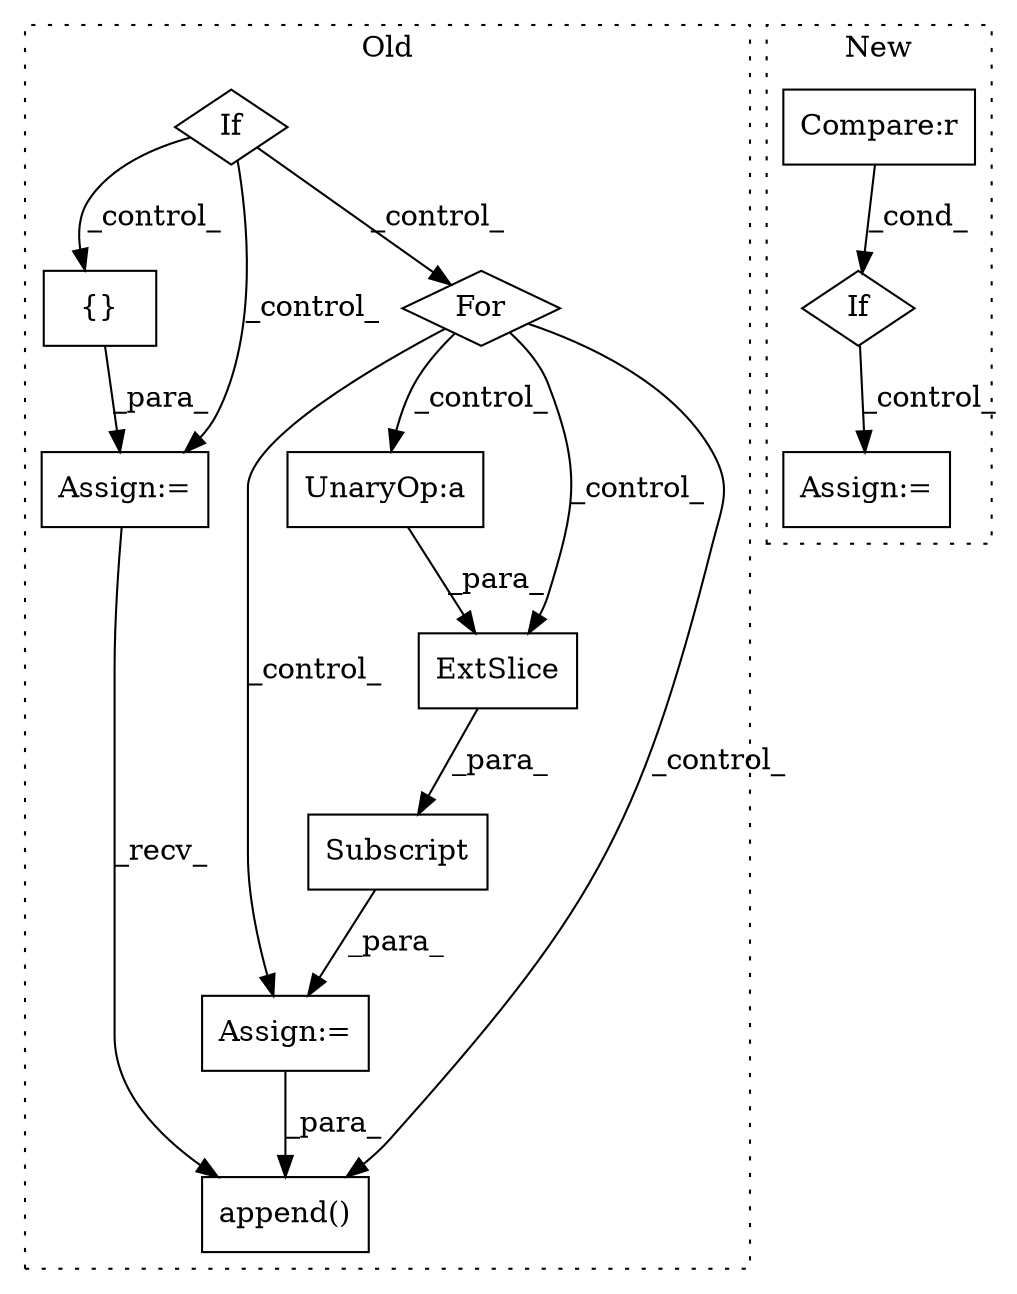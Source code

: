 digraph G {
subgraph cluster0 {
1 [label="append()" a="75" s="7911,7923" l="9,1" shape="box"];
5 [label="{}" a="59" s="7744,7746" l="1,0" shape="box"];
6 [label="ExtSlice" a="85" s="7876" l="1" shape="box"];
7 [label="Subscript" a="63" s="7876,0" l="12,0" shape="box"];
8 [label="For" a="107" s="7760,7800" l="4,18" shape="diamond"];
9 [label="Assign:=" a="68" s="7741" l="3" shape="box"];
10 [label="Assign:=" a="68" s="7873" l="3" shape="box"];
11 [label="If" a="96" s="7707,7726" l="3,14" shape="diamond"];
12 [label="UnaryOp:a" a="61" s="7882" l="2" shape="box"];
label = "Old";
style="dotted";
}
subgraph cluster1 {
2 [label="If" a="96" s="9401,9444" l="3,14" shape="diamond"];
3 [label="Assign:=" a="68" s="9464" l="3" shape="box"];
4 [label="Compare:r" a="40" s="9404" l="17" shape="box"];
label = "New";
style="dotted";
}
2 -> 3 [label="_control_"];
4 -> 2 [label="_cond_"];
5 -> 9 [label="_para_"];
6 -> 7 [label="_para_"];
7 -> 10 [label="_para_"];
8 -> 1 [label="_control_"];
8 -> 6 [label="_control_"];
8 -> 12 [label="_control_"];
8 -> 10 [label="_control_"];
9 -> 1 [label="_recv_"];
10 -> 1 [label="_para_"];
11 -> 8 [label="_control_"];
11 -> 9 [label="_control_"];
11 -> 5 [label="_control_"];
12 -> 6 [label="_para_"];
}